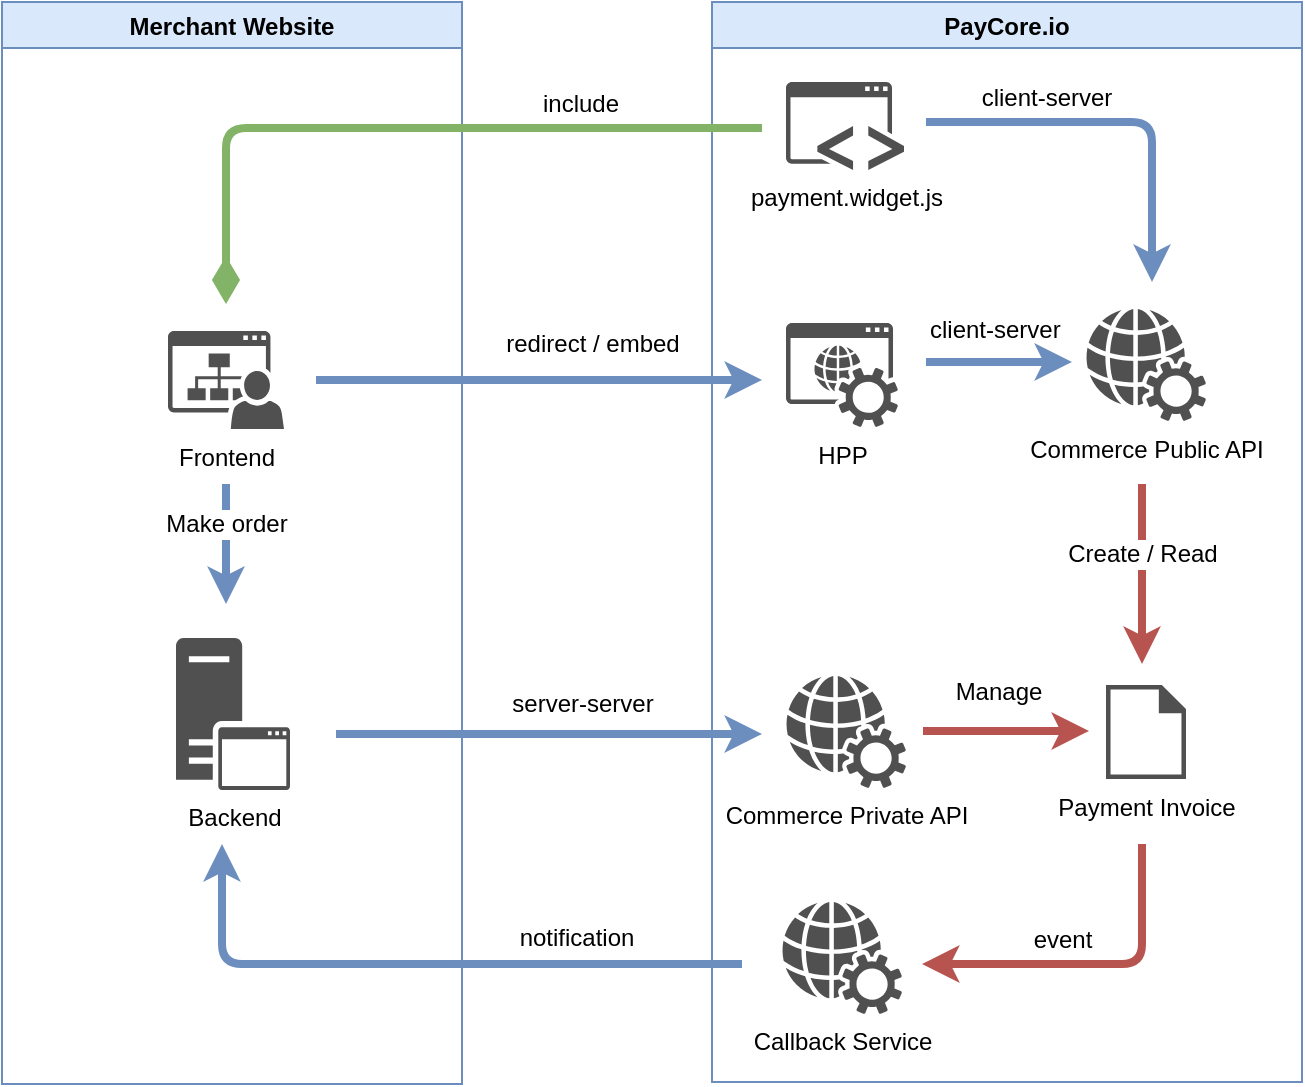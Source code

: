 <mxfile version="10.6.7" type="device"><diagram id="VNr-wZfw3yejhhVFmEaJ" name="Page-1"><mxGraphModel dx="2034" dy="1171" grid="1" gridSize="10" guides="1" tooltips="1" connect="1" arrows="1" fold="1" page="1" pageScale="1" pageWidth="1654" pageHeight="1169" math="0" shadow="0"><root><mxCell id="0"/><mxCell id="1" parent="0"/><mxCell id="-Xo9GEaN1reCRVYte28p-1" value="PayCore.io" style="swimlane;fillColor=#dae8fc;strokeColor=#6c8ebf;" vertex="1" parent="1"><mxGeometry x="775" y="349" width="295" height="540" as="geometry"/></mxCell><mxCell id="-Xo9GEaN1reCRVYte28p-25" value="" style="endArrow=classic;html=1;strokeWidth=4;fillColor=#dae8fc;strokeColor=#6c8ebf;" edge="1" parent="-Xo9GEaN1reCRVYte28p-1"><mxGeometry width="50" height="50" relative="1" as="geometry"><mxPoint x="107" y="60" as="sourcePoint"/><mxPoint x="220" y="140" as="targetPoint"/><Array as="points"><mxPoint x="220" y="60"/></Array></mxGeometry></mxCell><mxCell id="-Xo9GEaN1reCRVYte28p-40" value="client-server" style="text;html=1;resizable=0;points=[];align=center;verticalAlign=middle;labelBackgroundColor=#ffffff;" vertex="1" connectable="0" parent="-Xo9GEaN1reCRVYte28p-25"><mxGeometry x="-0.176" relative="1" as="geometry"><mxPoint x="-20" y="-12" as="offset"/></mxGeometry></mxCell><mxCell id="-Xo9GEaN1reCRVYte28p-12" value="HPP&lt;br&gt;" style="pointerEvents=1;shadow=0;dashed=0;html=1;strokeColor=none;fillColor=#505050;labelPosition=center;verticalLabelPosition=bottom;verticalAlign=top;outlineConnect=0;align=center;shape=mxgraph.office.services.online_hosted_services;" vertex="1" parent="-Xo9GEaN1reCRVYte28p-1"><mxGeometry x="37" y="160.5" width="56" height="52" as="geometry"/></mxCell><mxCell id="-Xo9GEaN1reCRVYte28p-13" value="Commerce Public API" style="pointerEvents=1;shadow=0;dashed=0;html=1;strokeColor=none;fillColor=#505050;labelPosition=center;verticalLabelPosition=bottom;verticalAlign=top;outlineConnect=0;align=center;shape=mxgraph.office.services.web_services;" vertex="1" parent="-Xo9GEaN1reCRVYte28p-1"><mxGeometry x="187" y="153.5" width="60" height="56" as="geometry"/></mxCell><mxCell id="-Xo9GEaN1reCRVYte28p-17" value="Payment Invoice" style="pointerEvents=1;shadow=0;dashed=0;html=1;strokeColor=none;fillColor=#505050;labelPosition=center;verticalLabelPosition=bottom;verticalAlign=top;outlineConnect=0;align=center;shape=mxgraph.office.concepts.document_blank;" vertex="1" parent="-Xo9GEaN1reCRVYte28p-1"><mxGeometry x="197" y="341.5" width="40" height="47" as="geometry"/></mxCell><mxCell id="-Xo9GEaN1reCRVYte28p-18" value="Commerce Private API" style="pointerEvents=1;shadow=0;dashed=0;html=1;strokeColor=none;fillColor=#505050;labelPosition=center;verticalLabelPosition=bottom;verticalAlign=top;outlineConnect=0;align=center;shape=mxgraph.office.services.web_services;" vertex="1" parent="-Xo9GEaN1reCRVYte28p-1"><mxGeometry x="37" y="337" width="60" height="56" as="geometry"/></mxCell><mxCell id="-Xo9GEaN1reCRVYte28p-24" value="payment.widget.js" style="pointerEvents=1;shadow=0;dashed=0;html=1;strokeColor=none;fillColor=#505050;labelPosition=center;verticalLabelPosition=bottom;verticalAlign=top;outlineConnect=0;align=center;shape=mxgraph.office.concepts.application_hybrid;" vertex="1" parent="-Xo9GEaN1reCRVYte28p-1"><mxGeometry x="37" y="40" width="59" height="44" as="geometry"/></mxCell><mxCell id="-Xo9GEaN1reCRVYte28p-28" value="" style="endArrow=classic;html=1;strokeWidth=4;fillColor=#dae8fc;strokeColor=#6c8ebf;" edge="1" parent="-Xo9GEaN1reCRVYte28p-1"><mxGeometry width="50" height="50" relative="1" as="geometry"><mxPoint x="107" y="180" as="sourcePoint"/><mxPoint x="180" y="180" as="targetPoint"/></mxGeometry></mxCell><mxCell id="-Xo9GEaN1reCRVYte28p-41" value="&lt;span&gt;client-server&lt;/span&gt;" style="text;html=1;resizable=0;points=[];autosize=1;align=left;verticalAlign=top;spacingTop=-4;" vertex="1" parent="-Xo9GEaN1reCRVYte28p-1"><mxGeometry x="107" y="153.5" width="80" height="20" as="geometry"/></mxCell><mxCell id="-Xo9GEaN1reCRVYte28p-48" value="Callback Service" style="pointerEvents=1;shadow=0;dashed=0;html=1;strokeColor=none;fillColor=#505050;labelPosition=center;verticalLabelPosition=bottom;verticalAlign=top;outlineConnect=0;align=center;shape=mxgraph.office.services.web_services;" vertex="1" parent="-Xo9GEaN1reCRVYte28p-1"><mxGeometry x="35" y="450" width="60" height="56" as="geometry"/></mxCell><mxCell id="-Xo9GEaN1reCRVYte28p-30" value="" style="endArrow=classic;html=1;strokeWidth=4;fillColor=#f8cecc;strokeColor=#b85450;" edge="1" parent="-Xo9GEaN1reCRVYte28p-1"><mxGeometry width="50" height="50" relative="1" as="geometry"><mxPoint x="215" y="241" as="sourcePoint"/><mxPoint x="215" y="331" as="targetPoint"/></mxGeometry></mxCell><mxCell id="-Xo9GEaN1reCRVYte28p-35" value="Create / Read" style="text;html=1;resizable=0;points=[];align=center;verticalAlign=middle;labelBackgroundColor=#ffffff;" vertex="1" connectable="0" parent="-Xo9GEaN1reCRVYte28p-30"><mxGeometry x="-0.311" y="6" relative="1" as="geometry"><mxPoint x="-6" y="4" as="offset"/></mxGeometry></mxCell><mxCell id="-Xo9GEaN1reCRVYte28p-15" value="" style="endArrow=classic;html=1;strokeWidth=4;fillColor=#dae8fc;strokeColor=#6c8ebf;" edge="1" parent="1"><mxGeometry width="50" height="50" relative="1" as="geometry"><mxPoint x="577" y="538" as="sourcePoint"/><mxPoint x="800" y="538" as="targetPoint"/></mxGeometry></mxCell><mxCell id="-Xo9GEaN1reCRVYte28p-38" value="redirect / embed" style="text;html=1;resizable=0;points=[];align=center;verticalAlign=middle;labelBackgroundColor=#ffffff;" vertex="1" connectable="0" parent="-Xo9GEaN1reCRVYte28p-15"><mxGeometry x="0.2" y="4" relative="1" as="geometry"><mxPoint x="4" y="-14" as="offset"/></mxGeometry></mxCell><mxCell id="-Xo9GEaN1reCRVYte28p-21" value="" style="endArrow=classic;html=1;strokeWidth=4;fillColor=#dae8fc;strokeColor=#6c8ebf;" edge="1" parent="1"><mxGeometry width="50" height="50" relative="1" as="geometry"><mxPoint x="587" y="715" as="sourcePoint"/><mxPoint x="800" y="715" as="targetPoint"/></mxGeometry></mxCell><mxCell id="-Xo9GEaN1reCRVYte28p-39" value="server-server" style="text;html=1;resizable=0;points=[];align=center;verticalAlign=middle;labelBackgroundColor=#ffffff;" vertex="1" connectable="0" parent="-Xo9GEaN1reCRVYte28p-21"><mxGeometry x="0.178" y="3" relative="1" as="geometry"><mxPoint x="-3" y="-12" as="offset"/></mxGeometry></mxCell><mxCell id="-Xo9GEaN1reCRVYte28p-23" value="Merchant Website" style="swimlane;fillColor=#dae8fc;strokeColor=#6c8ebf;" vertex="1" parent="1"><mxGeometry x="420" y="349" width="230" height="541" as="geometry"/></mxCell><mxCell id="-Xo9GEaN1reCRVYte28p-11" value="Backend&lt;br&gt;" style="pointerEvents=1;shadow=0;dashed=0;html=1;strokeColor=none;fillColor=#505050;labelPosition=center;verticalLabelPosition=bottom;verticalAlign=top;outlineConnect=0;align=center;shape=mxgraph.office.servers.application_server;" vertex="1" parent="-Xo9GEaN1reCRVYte28p-23"><mxGeometry x="87" y="318" width="57" height="76" as="geometry"/></mxCell><mxCell id="-Xo9GEaN1reCRVYte28p-10" value="Frontend&lt;br&gt;" style="pointerEvents=1;shadow=0;dashed=0;html=1;strokeColor=none;fillColor=#505050;labelPosition=center;verticalLabelPosition=bottom;verticalAlign=top;outlineConnect=0;align=center;shape=mxgraph.office.sites.my_site;" vertex="1" parent="-Xo9GEaN1reCRVYte28p-23"><mxGeometry x="83" y="164.5" width="58" height="49" as="geometry"/></mxCell><mxCell id="-Xo9GEaN1reCRVYte28p-14" value="" style="endArrow=classic;html=1;strokeWidth=4;fillColor=#dae8fc;strokeColor=#6c8ebf;" edge="1" parent="-Xo9GEaN1reCRVYte28p-23"><mxGeometry width="50" height="50" relative="1" as="geometry"><mxPoint x="112" y="241" as="sourcePoint"/><mxPoint x="112" y="301" as="targetPoint"/></mxGeometry></mxCell><mxCell id="-Xo9GEaN1reCRVYte28p-44" value="Make order" style="text;html=1;resizable=0;points=[];align=center;verticalAlign=middle;labelBackgroundColor=#ffffff;" vertex="1" connectable="0" parent="-Xo9GEaN1reCRVYte28p-14"><mxGeometry x="-0.433" relative="1" as="geometry"><mxPoint y="3" as="offset"/></mxGeometry></mxCell><mxCell id="-Xo9GEaN1reCRVYte28p-29" value="" style="endArrow=diamondThin;html=1;strokeWidth=4;fillColor=#d5e8d4;strokeColor=#82b366;endFill=1;endSize=12;" edge="1" parent="1"><mxGeometry width="50" height="50" relative="1" as="geometry"><mxPoint x="800" y="412" as="sourcePoint"/><mxPoint x="532" y="500" as="targetPoint"/><Array as="points"><mxPoint x="532" y="412"/></Array></mxGeometry></mxCell><mxCell id="-Xo9GEaN1reCRVYte28p-37" value="include" style="text;html=1;resizable=0;points=[];align=center;verticalAlign=middle;labelBackgroundColor=#ffffff;" vertex="1" connectable="0" parent="-Xo9GEaN1reCRVYte28p-29"><mxGeometry x="-0.158" y="1" relative="1" as="geometry"><mxPoint x="59" y="-13" as="offset"/></mxGeometry></mxCell><mxCell id="-Xo9GEaN1reCRVYte28p-31" value="" style="endArrow=classic;html=1;strokeWidth=4;fillColor=#f8cecc;strokeColor=#b85450;" edge="1" parent="1"><mxGeometry width="50" height="50" relative="1" as="geometry"><mxPoint x="880.5" y="713.5" as="sourcePoint"/><mxPoint x="963.5" y="713.5" as="targetPoint"/></mxGeometry></mxCell><mxCell id="-Xo9GEaN1reCRVYte28p-36" value="Manage" style="text;html=1;resizable=0;points=[];align=center;verticalAlign=middle;labelBackgroundColor=#ffffff;" vertex="1" connectable="0" parent="-Xo9GEaN1reCRVYte28p-31"><mxGeometry x="-0.4" relative="1" as="geometry"><mxPoint x="12" y="-20" as="offset"/></mxGeometry></mxCell><mxCell id="-Xo9GEaN1reCRVYte28p-46" value="" style="endArrow=classic;html=1;strokeWidth=4;fillColor=#dae8fc;strokeColor=#6c8ebf;" edge="1" parent="1"><mxGeometry width="50" height="50" relative="1" as="geometry"><mxPoint x="790" y="830" as="sourcePoint"/><mxPoint x="530" y="770" as="targetPoint"/><Array as="points"><mxPoint x="530" y="830"/></Array></mxGeometry></mxCell><mxCell id="-Xo9GEaN1reCRVYte28p-47" value="notification" style="text;html=1;resizable=0;points=[];align=center;verticalAlign=middle;labelBackgroundColor=#ffffff;" vertex="1" connectable="0" parent="-Xo9GEaN1reCRVYte28p-46"><mxGeometry x="0.178" y="3" relative="1" as="geometry"><mxPoint x="105" y="-16" as="offset"/></mxGeometry></mxCell><mxCell id="-Xo9GEaN1reCRVYte28p-49" value="" style="endArrow=classic;html=1;strokeWidth=4;fillColor=#f8cecc;strokeColor=#b85450;" edge="1" parent="1"><mxGeometry width="50" height="50" relative="1" as="geometry"><mxPoint x="990" y="770" as="sourcePoint"/><mxPoint x="880" y="830" as="targetPoint"/><Array as="points"><mxPoint x="990" y="830"/></Array></mxGeometry></mxCell><mxCell id="-Xo9GEaN1reCRVYte28p-51" value="event" style="text;html=1;resizable=0;points=[];align=center;verticalAlign=middle;labelBackgroundColor=#ffffff;" vertex="1" connectable="0" parent="-Xo9GEaN1reCRVYte28p-49"><mxGeometry x="0.2" y="-4" relative="1" as="geometry"><mxPoint x="2" y="-8" as="offset"/></mxGeometry></mxCell></root></mxGraphModel></diagram></mxfile>
